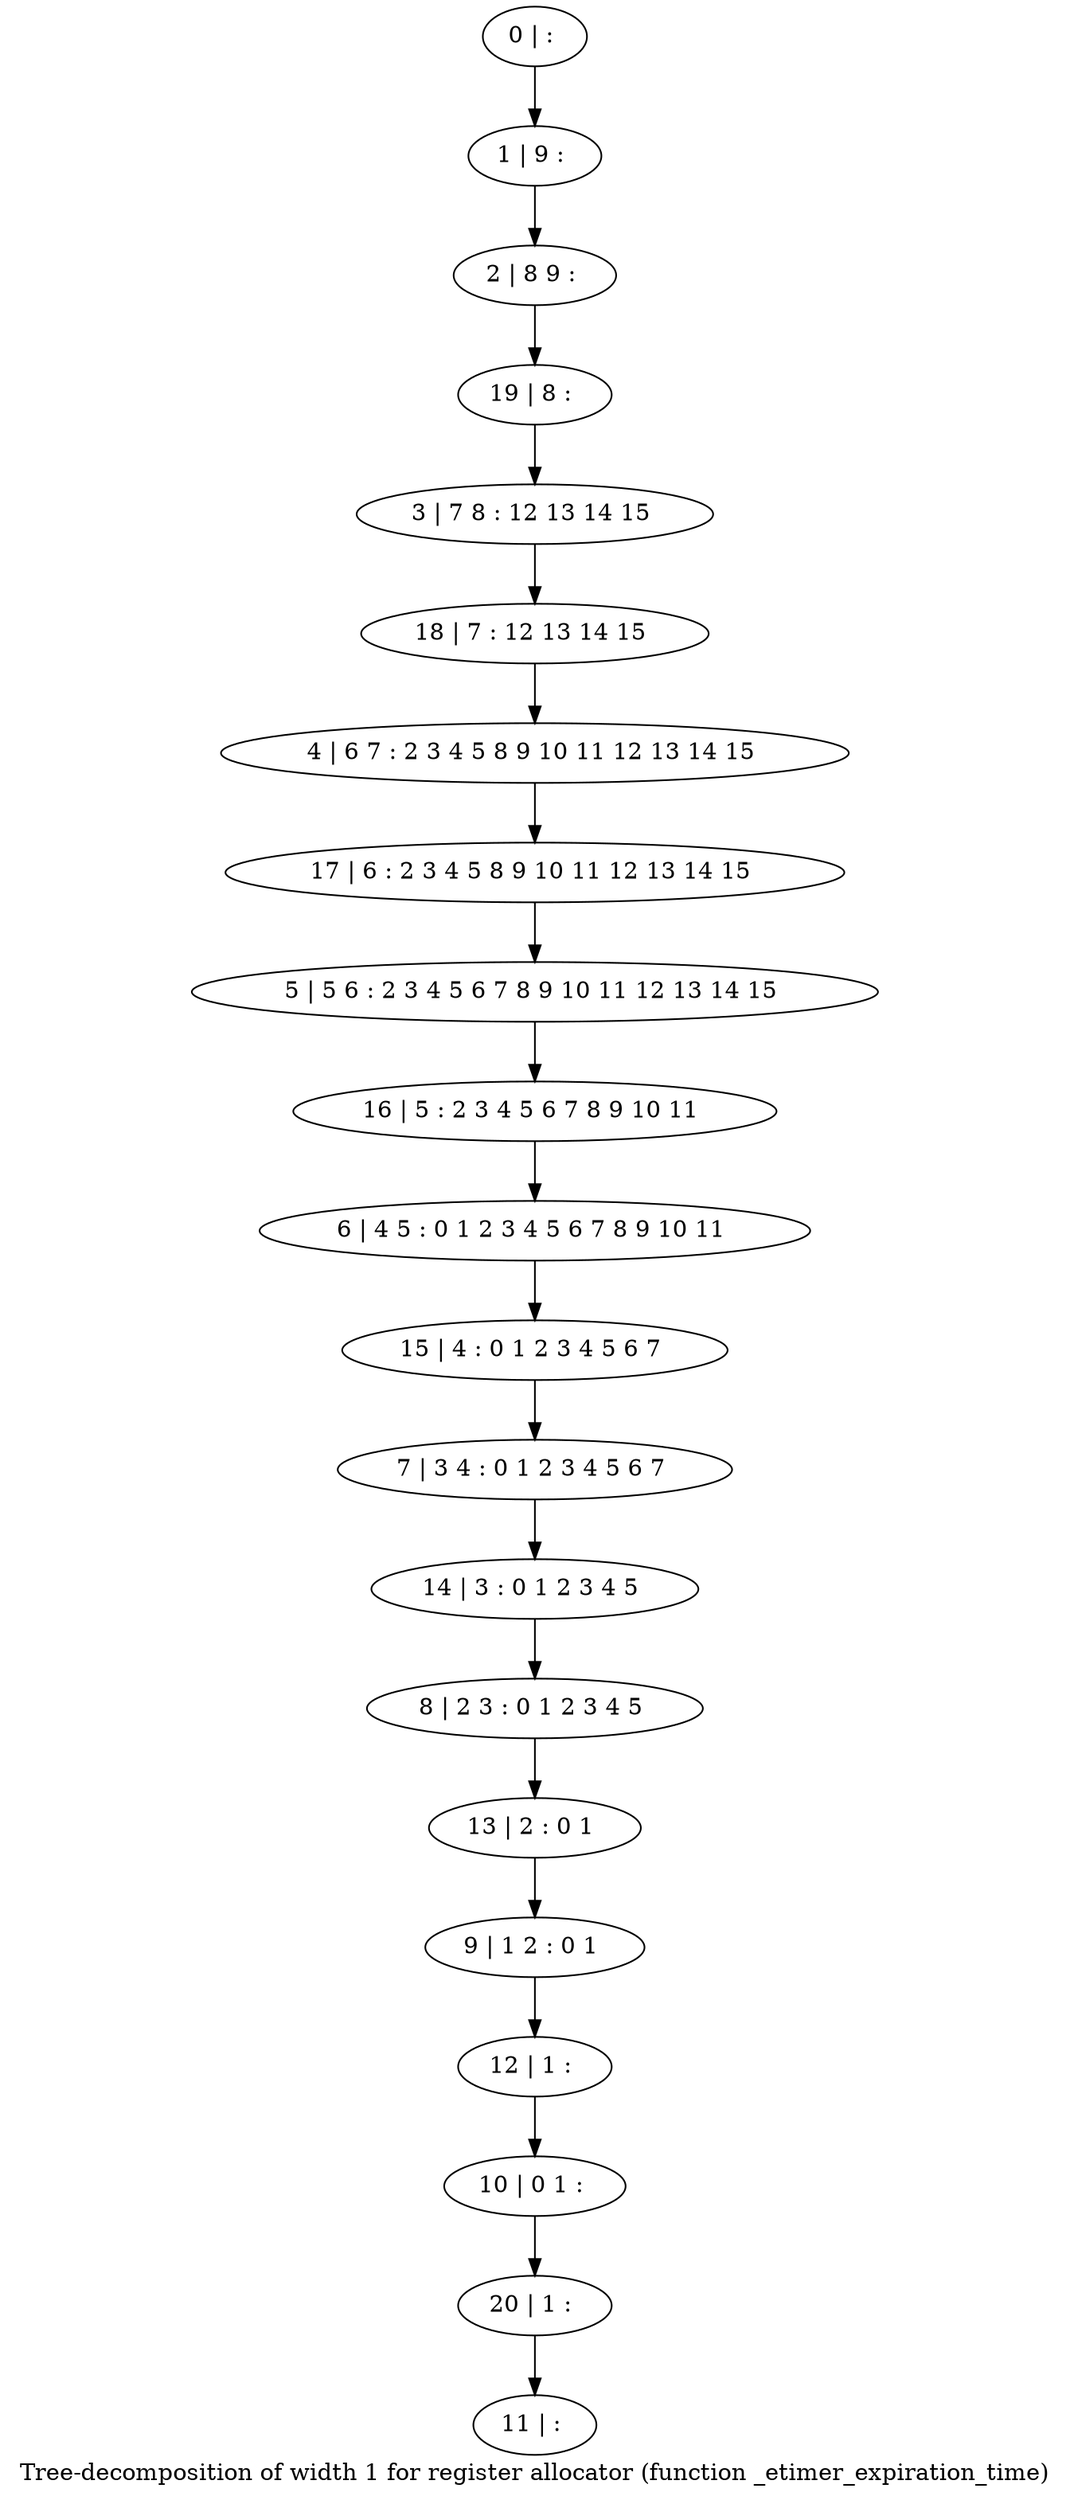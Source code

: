 digraph G {
graph [label="Tree-decomposition of width 1 for register allocator (function _etimer_expiration_time)"]
0[label="0 | : "];
1[label="1 | 9 : "];
2[label="2 | 8 9 : "];
3[label="3 | 7 8 : 12 13 14 15 "];
4[label="4 | 6 7 : 2 3 4 5 8 9 10 11 12 13 14 15 "];
5[label="5 | 5 6 : 2 3 4 5 6 7 8 9 10 11 12 13 14 15 "];
6[label="6 | 4 5 : 0 1 2 3 4 5 6 7 8 9 10 11 "];
7[label="7 | 3 4 : 0 1 2 3 4 5 6 7 "];
8[label="8 | 2 3 : 0 1 2 3 4 5 "];
9[label="9 | 1 2 : 0 1 "];
10[label="10 | 0 1 : "];
11[label="11 | : "];
12[label="12 | 1 : "];
13[label="13 | 2 : 0 1 "];
14[label="14 | 3 : 0 1 2 3 4 5 "];
15[label="15 | 4 : 0 1 2 3 4 5 6 7 "];
16[label="16 | 5 : 2 3 4 5 6 7 8 9 10 11 "];
17[label="17 | 6 : 2 3 4 5 8 9 10 11 12 13 14 15 "];
18[label="18 | 7 : 12 13 14 15 "];
19[label="19 | 8 : "];
20[label="20 | 1 : "];
0->1 ;
1->2 ;
12->10 ;
9->12 ;
13->9 ;
8->13 ;
14->8 ;
7->14 ;
15->7 ;
6->15 ;
16->6 ;
5->16 ;
17->5 ;
4->17 ;
18->4 ;
3->18 ;
19->3 ;
2->19 ;
20->11 ;
10->20 ;
}
